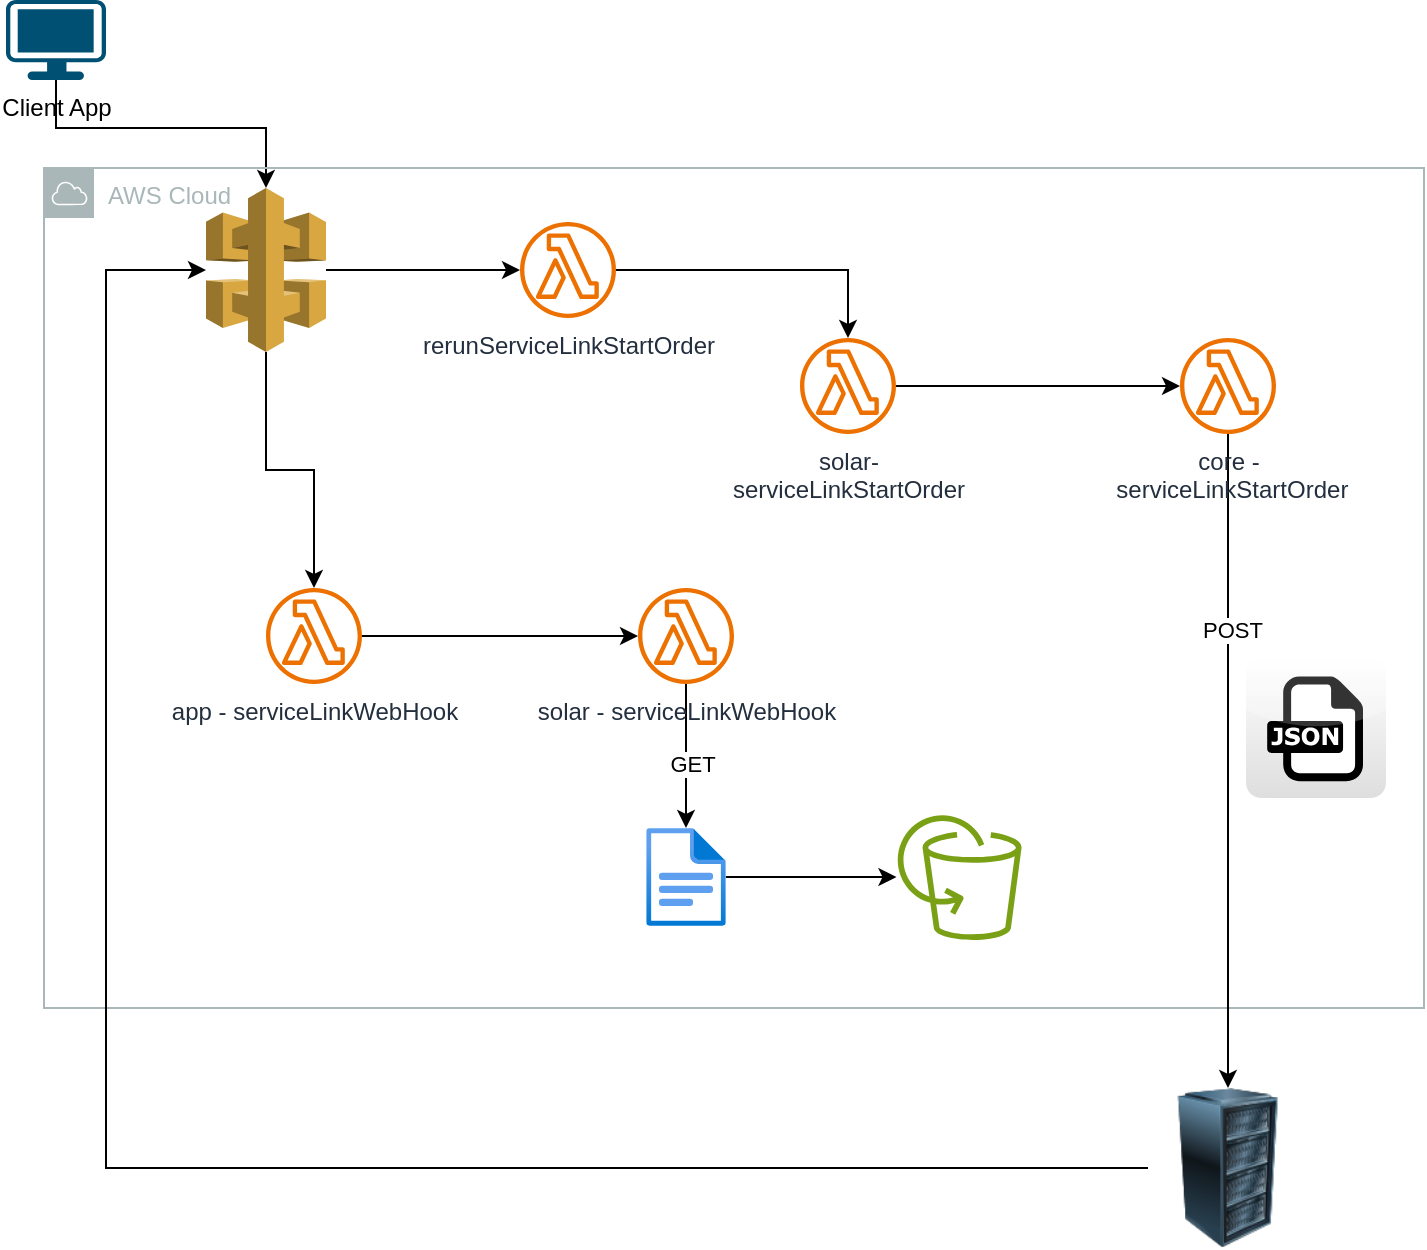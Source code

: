 <mxfile version="22.1.16" type="github">
  <diagram name="Página-1" id="w0aGWRTjO0ngxm0BI9Ul">
    <mxGraphModel dx="930" dy="754" grid="1" gridSize="10" guides="1" tooltips="1" connect="1" arrows="1" fold="1" page="1" pageScale="1" pageWidth="827" pageHeight="1169" math="0" shadow="0">
      <root>
        <mxCell id="0" />
        <mxCell id="1" parent="0" />
        <mxCell id="KNmCwUFWDGKhglCXric5-11" style="edgeStyle=orthogonalEdgeStyle;rounded=0;orthogonalLoop=1;jettySize=auto;html=1;" parent="1" source="KNmCwUFWDGKhglCXric5-2" target="KNmCwUFWDGKhglCXric5-9" edge="1">
          <mxGeometry relative="1" as="geometry" />
        </mxCell>
        <mxCell id="KNmCwUFWDGKhglCXric5-2" value="rerunServiceLinkStartOrder&lt;br&gt;" style="sketch=0;outlineConnect=0;fontColor=#232F3E;gradientColor=none;fillColor=#ED7100;strokeColor=none;dashed=0;verticalLabelPosition=bottom;verticalAlign=top;align=center;html=1;fontSize=12;fontStyle=0;aspect=fixed;pointerEvents=1;shape=mxgraph.aws4.lambda_function;" parent="1" vertex="1">
          <mxGeometry x="307" y="367" width="48" height="48" as="geometry" />
        </mxCell>
        <mxCell id="gCgdz85OEig3UQw0tWUC-1" style="edgeStyle=orthogonalEdgeStyle;rounded=0;orthogonalLoop=1;jettySize=auto;html=1;" edge="1" parent="1" source="KNmCwUFWDGKhglCXric5-7" target="gCgdz85OEig3UQw0tWUC-6">
          <mxGeometry relative="1" as="geometry">
            <Array as="points">
              <mxPoint x="75" y="320" />
              <mxPoint x="180" y="320" />
            </Array>
          </mxGeometry>
        </mxCell>
        <mxCell id="KNmCwUFWDGKhglCXric5-7" value="Client App&lt;br&gt;" style="points=[[0.03,0.03,0],[0.5,0,0],[0.97,0.03,0],[1,0.4,0],[0.97,0.745,0],[0.5,1,0],[0.03,0.745,0],[0,0.4,0]];verticalLabelPosition=bottom;sketch=0;html=1;verticalAlign=top;aspect=fixed;align=center;pointerEvents=1;shape=mxgraph.cisco19.workstation;fillColor=#005073;strokeColor=none;" parent="1" vertex="1">
          <mxGeometry x="50" y="256" width="50" height="40" as="geometry" />
        </mxCell>
        <mxCell id="KNmCwUFWDGKhglCXric5-12" style="edgeStyle=orthogonalEdgeStyle;rounded=0;orthogonalLoop=1;jettySize=auto;html=1;" parent="1" source="KNmCwUFWDGKhglCXric5-9" target="KNmCwUFWDGKhglCXric5-10" edge="1">
          <mxGeometry relative="1" as="geometry" />
        </mxCell>
        <mxCell id="gCgdz85OEig3UQw0tWUC-2" value="AWS Cloud" style="sketch=0;outlineConnect=0;gradientColor=none;html=1;whiteSpace=wrap;fontSize=12;fontStyle=0;shape=mxgraph.aws4.group;grIcon=mxgraph.aws4.group_aws_cloud;strokeColor=#AAB7B8;fillColor=none;verticalAlign=top;align=left;spacingLeft=30;fontColor=#AAB7B8;dashed=0;" vertex="1" parent="1">
          <mxGeometry x="69" y="340" width="690" height="420" as="geometry" />
        </mxCell>
        <mxCell id="KNmCwUFWDGKhglCXric5-9" value="solar-&lt;br&gt;serviceLinkStartOrder" style="sketch=0;outlineConnect=0;fontColor=#232F3E;gradientColor=none;fillColor=#ED7100;strokeColor=none;dashed=0;verticalLabelPosition=bottom;verticalAlign=top;align=center;html=1;fontSize=12;fontStyle=0;aspect=fixed;pointerEvents=1;shape=mxgraph.aws4.lambda_function;" parent="1" vertex="1">
          <mxGeometry x="447" y="425" width="48" height="48" as="geometry" />
        </mxCell>
        <mxCell id="gCgdz85OEig3UQw0tWUC-5" style="edgeStyle=orthogonalEdgeStyle;rounded=0;orthogonalLoop=1;jettySize=auto;html=1;entryX=0.5;entryY=0;entryDx=0;entryDy=0;" edge="1" parent="1" source="KNmCwUFWDGKhglCXric5-10" target="gCgdz85OEig3UQw0tWUC-4">
          <mxGeometry relative="1" as="geometry" />
        </mxCell>
        <mxCell id="gCgdz85OEig3UQw0tWUC-10" value="POST" style="edgeLabel;html=1;align=center;verticalAlign=middle;resizable=0;points=[];" vertex="1" connectable="0" parent="gCgdz85OEig3UQw0tWUC-5">
          <mxGeometry x="-0.405" y="2" relative="1" as="geometry">
            <mxPoint as="offset" />
          </mxGeometry>
        </mxCell>
        <mxCell id="KNmCwUFWDGKhglCXric5-10" value="core -&lt;br&gt;&amp;nbsp;serviceLinkStartOrder" style="sketch=0;outlineConnect=0;fontColor=#232F3E;gradientColor=none;fillColor=#ED7100;strokeColor=none;dashed=0;verticalLabelPosition=bottom;verticalAlign=top;align=center;html=1;fontSize=12;fontStyle=0;aspect=fixed;pointerEvents=1;shape=mxgraph.aws4.lambda_function;" parent="1" vertex="1">
          <mxGeometry x="637" y="425" width="48" height="48" as="geometry" />
        </mxCell>
        <mxCell id="gCgdz85OEig3UQw0tWUC-3" value="" style="dashed=0;outlineConnect=0;html=1;align=center;labelPosition=center;verticalLabelPosition=bottom;verticalAlign=top;shape=mxgraph.webicons.json;gradientColor=#DFDEDE" vertex="1" parent="1">
          <mxGeometry x="670" y="585" width="70" height="70" as="geometry" />
        </mxCell>
        <mxCell id="gCgdz85OEig3UQw0tWUC-23" style="edgeStyle=orthogonalEdgeStyle;rounded=0;orthogonalLoop=1;jettySize=auto;html=1;" edge="1" parent="1" source="gCgdz85OEig3UQw0tWUC-4" target="gCgdz85OEig3UQw0tWUC-6">
          <mxGeometry relative="1" as="geometry">
            <Array as="points">
              <mxPoint x="100" y="840" />
              <mxPoint x="100" y="391" />
            </Array>
          </mxGeometry>
        </mxCell>
        <mxCell id="gCgdz85OEig3UQw0tWUC-4" value="" style="image;html=1;image=img/lib/clip_art/computers/Server_Rack_128x128.png" vertex="1" parent="1">
          <mxGeometry x="621" y="800" width="80" height="80" as="geometry" />
        </mxCell>
        <mxCell id="gCgdz85OEig3UQw0tWUC-7" style="edgeStyle=orthogonalEdgeStyle;rounded=0;orthogonalLoop=1;jettySize=auto;html=1;" edge="1" parent="1" source="gCgdz85OEig3UQw0tWUC-6" target="KNmCwUFWDGKhglCXric5-2">
          <mxGeometry relative="1" as="geometry" />
        </mxCell>
        <mxCell id="gCgdz85OEig3UQw0tWUC-13" style="edgeStyle=orthogonalEdgeStyle;rounded=0;orthogonalLoop=1;jettySize=auto;html=1;" edge="1" parent="1" source="gCgdz85OEig3UQw0tWUC-6" target="gCgdz85OEig3UQw0tWUC-12">
          <mxGeometry relative="1" as="geometry" />
        </mxCell>
        <mxCell id="gCgdz85OEig3UQw0tWUC-6" value="" style="outlineConnect=0;dashed=0;verticalLabelPosition=bottom;verticalAlign=top;align=center;html=1;shape=mxgraph.aws3.api_gateway;fillColor=#D9A741;gradientColor=none;" vertex="1" parent="1">
          <mxGeometry x="150" y="350" width="60" height="82" as="geometry" />
        </mxCell>
        <mxCell id="gCgdz85OEig3UQw0tWUC-17" style="edgeStyle=orthogonalEdgeStyle;rounded=0;orthogonalLoop=1;jettySize=auto;html=1;" edge="1" parent="1" source="gCgdz85OEig3UQw0tWUC-12" target="gCgdz85OEig3UQw0tWUC-16">
          <mxGeometry relative="1" as="geometry" />
        </mxCell>
        <mxCell id="gCgdz85OEig3UQw0tWUC-12" value="app - serviceLinkWebHook" style="sketch=0;outlineConnect=0;fontColor=#232F3E;gradientColor=none;fillColor=#ED7100;strokeColor=none;dashed=0;verticalLabelPosition=bottom;verticalAlign=top;align=center;html=1;fontSize=12;fontStyle=0;aspect=fixed;pointerEvents=1;shape=mxgraph.aws4.lambda_function;" vertex="1" parent="1">
          <mxGeometry x="180" y="550" width="48" height="48" as="geometry" />
        </mxCell>
        <mxCell id="gCgdz85OEig3UQw0tWUC-19" style="edgeStyle=orthogonalEdgeStyle;rounded=0;orthogonalLoop=1;jettySize=auto;html=1;" edge="1" parent="1" source="gCgdz85OEig3UQw0tWUC-16" target="gCgdz85OEig3UQw0tWUC-18">
          <mxGeometry relative="1" as="geometry" />
        </mxCell>
        <mxCell id="gCgdz85OEig3UQw0tWUC-24" value="GET" style="edgeLabel;html=1;align=center;verticalAlign=middle;resizable=0;points=[];" vertex="1" connectable="0" parent="gCgdz85OEig3UQw0tWUC-19">
          <mxGeometry x="0.111" y="3" relative="1" as="geometry">
            <mxPoint as="offset" />
          </mxGeometry>
        </mxCell>
        <mxCell id="gCgdz85OEig3UQw0tWUC-16" value="solar - serviceLinkWebHook" style="sketch=0;outlineConnect=0;fontColor=#232F3E;gradientColor=none;fillColor=#ED7100;strokeColor=none;dashed=0;verticalLabelPosition=bottom;verticalAlign=top;align=center;html=1;fontSize=12;fontStyle=0;aspect=fixed;pointerEvents=1;shape=mxgraph.aws4.lambda_function;" vertex="1" parent="1">
          <mxGeometry x="366" y="550" width="48" height="48" as="geometry" />
        </mxCell>
        <mxCell id="gCgdz85OEig3UQw0tWUC-21" style="edgeStyle=orthogonalEdgeStyle;rounded=0;orthogonalLoop=1;jettySize=auto;html=1;" edge="1" parent="1" source="gCgdz85OEig3UQw0tWUC-18" target="gCgdz85OEig3UQw0tWUC-20">
          <mxGeometry relative="1" as="geometry" />
        </mxCell>
        <mxCell id="gCgdz85OEig3UQw0tWUC-18" value="" style="image;aspect=fixed;html=1;points=[];align=center;fontSize=12;image=img/lib/azure2/general/File.svg;" vertex="1" parent="1">
          <mxGeometry x="370.12" y="670" width="39.77" height="49" as="geometry" />
        </mxCell>
        <mxCell id="gCgdz85OEig3UQw0tWUC-20" value="" style="sketch=0;outlineConnect=0;fontColor=#232F3E;gradientColor=none;fillColor=#7AA116;strokeColor=none;dashed=0;verticalLabelPosition=bottom;verticalAlign=top;align=center;html=1;fontSize=12;fontStyle=0;aspect=fixed;pointerEvents=1;shape=mxgraph.aws4.backup_aws_backup_support_for_amazon_s3;" vertex="1" parent="1">
          <mxGeometry x="495" y="663" width="63" height="63" as="geometry" />
        </mxCell>
      </root>
    </mxGraphModel>
  </diagram>
</mxfile>
